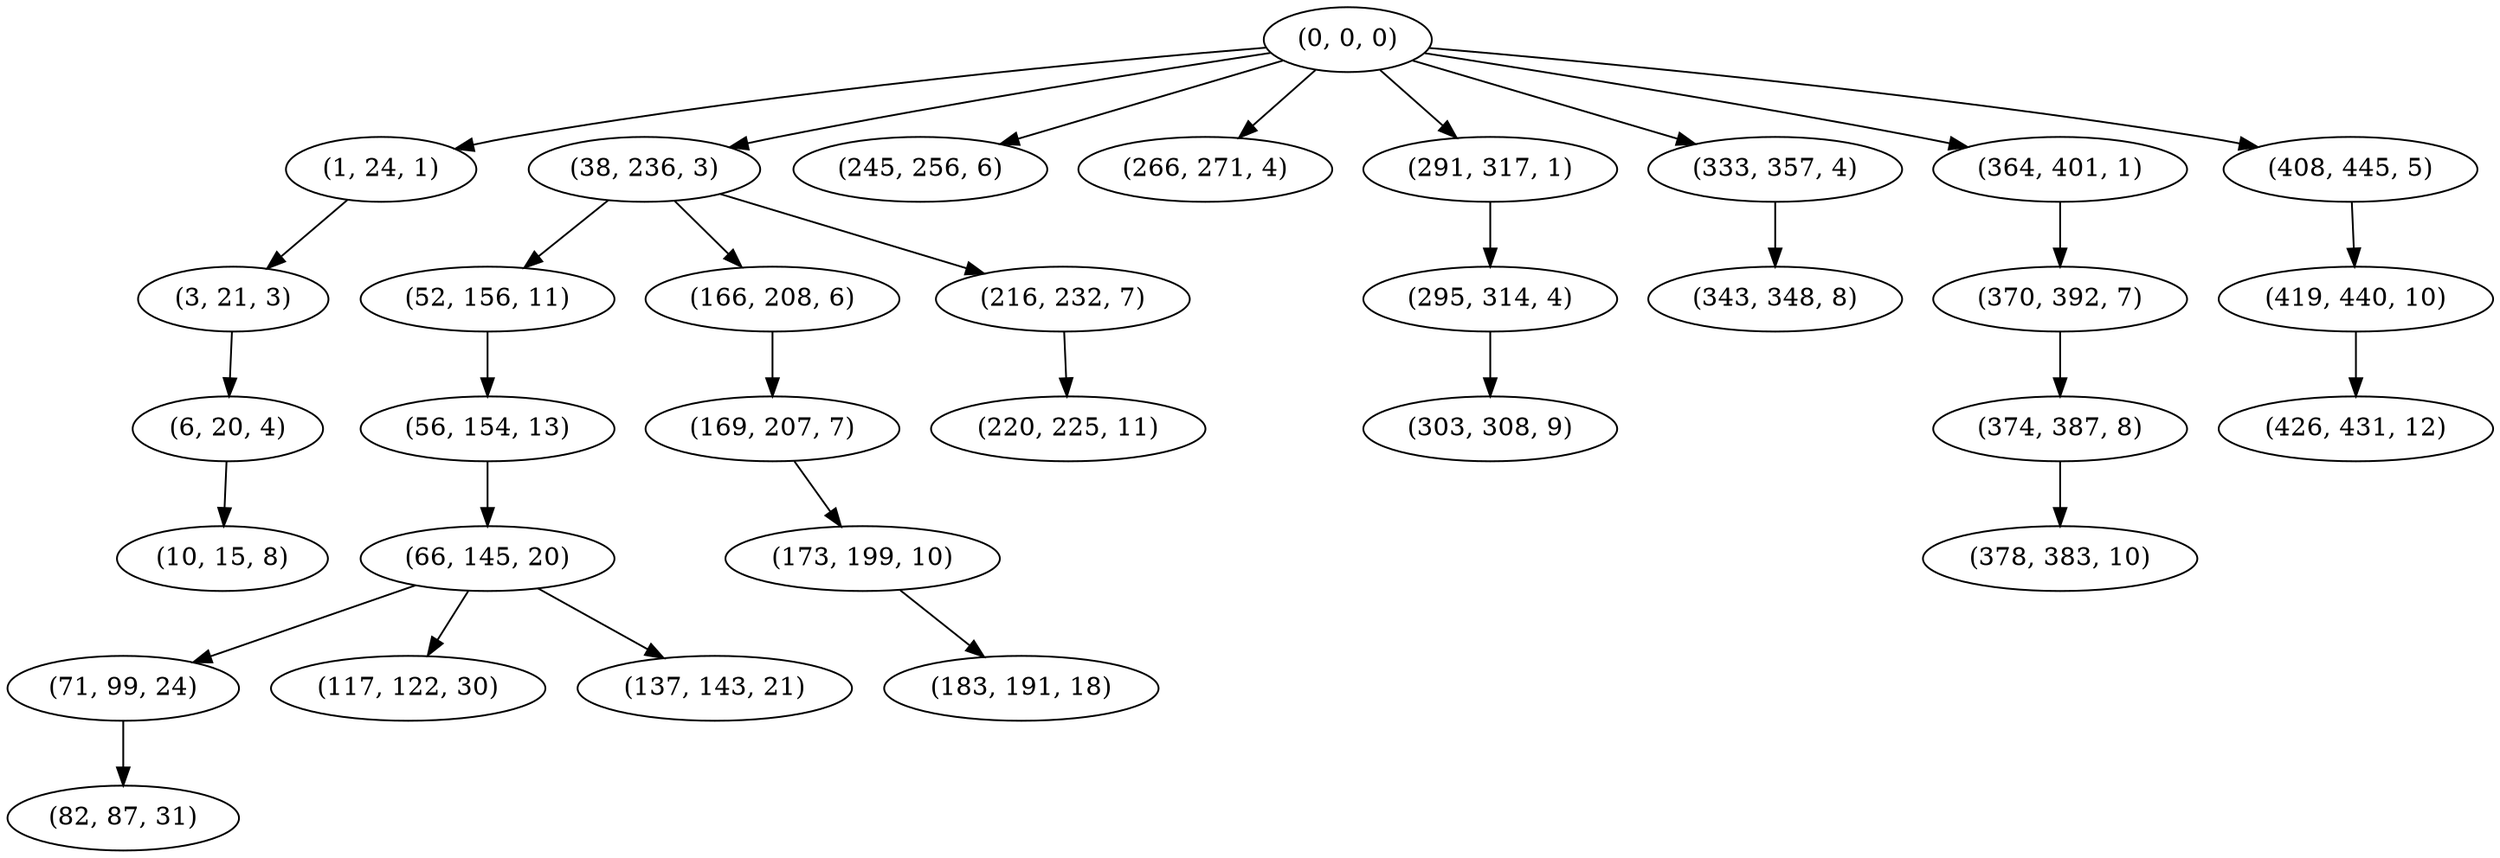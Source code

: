 digraph tree {
    "(0, 0, 0)";
    "(1, 24, 1)";
    "(3, 21, 3)";
    "(6, 20, 4)";
    "(10, 15, 8)";
    "(38, 236, 3)";
    "(52, 156, 11)";
    "(56, 154, 13)";
    "(66, 145, 20)";
    "(71, 99, 24)";
    "(82, 87, 31)";
    "(117, 122, 30)";
    "(137, 143, 21)";
    "(166, 208, 6)";
    "(169, 207, 7)";
    "(173, 199, 10)";
    "(183, 191, 18)";
    "(216, 232, 7)";
    "(220, 225, 11)";
    "(245, 256, 6)";
    "(266, 271, 4)";
    "(291, 317, 1)";
    "(295, 314, 4)";
    "(303, 308, 9)";
    "(333, 357, 4)";
    "(343, 348, 8)";
    "(364, 401, 1)";
    "(370, 392, 7)";
    "(374, 387, 8)";
    "(378, 383, 10)";
    "(408, 445, 5)";
    "(419, 440, 10)";
    "(426, 431, 12)";
    "(0, 0, 0)" -> "(1, 24, 1)";
    "(0, 0, 0)" -> "(38, 236, 3)";
    "(0, 0, 0)" -> "(245, 256, 6)";
    "(0, 0, 0)" -> "(266, 271, 4)";
    "(0, 0, 0)" -> "(291, 317, 1)";
    "(0, 0, 0)" -> "(333, 357, 4)";
    "(0, 0, 0)" -> "(364, 401, 1)";
    "(0, 0, 0)" -> "(408, 445, 5)";
    "(1, 24, 1)" -> "(3, 21, 3)";
    "(3, 21, 3)" -> "(6, 20, 4)";
    "(6, 20, 4)" -> "(10, 15, 8)";
    "(38, 236, 3)" -> "(52, 156, 11)";
    "(38, 236, 3)" -> "(166, 208, 6)";
    "(38, 236, 3)" -> "(216, 232, 7)";
    "(52, 156, 11)" -> "(56, 154, 13)";
    "(56, 154, 13)" -> "(66, 145, 20)";
    "(66, 145, 20)" -> "(71, 99, 24)";
    "(66, 145, 20)" -> "(117, 122, 30)";
    "(66, 145, 20)" -> "(137, 143, 21)";
    "(71, 99, 24)" -> "(82, 87, 31)";
    "(166, 208, 6)" -> "(169, 207, 7)";
    "(169, 207, 7)" -> "(173, 199, 10)";
    "(173, 199, 10)" -> "(183, 191, 18)";
    "(216, 232, 7)" -> "(220, 225, 11)";
    "(291, 317, 1)" -> "(295, 314, 4)";
    "(295, 314, 4)" -> "(303, 308, 9)";
    "(333, 357, 4)" -> "(343, 348, 8)";
    "(364, 401, 1)" -> "(370, 392, 7)";
    "(370, 392, 7)" -> "(374, 387, 8)";
    "(374, 387, 8)" -> "(378, 383, 10)";
    "(408, 445, 5)" -> "(419, 440, 10)";
    "(419, 440, 10)" -> "(426, 431, 12)";
}
